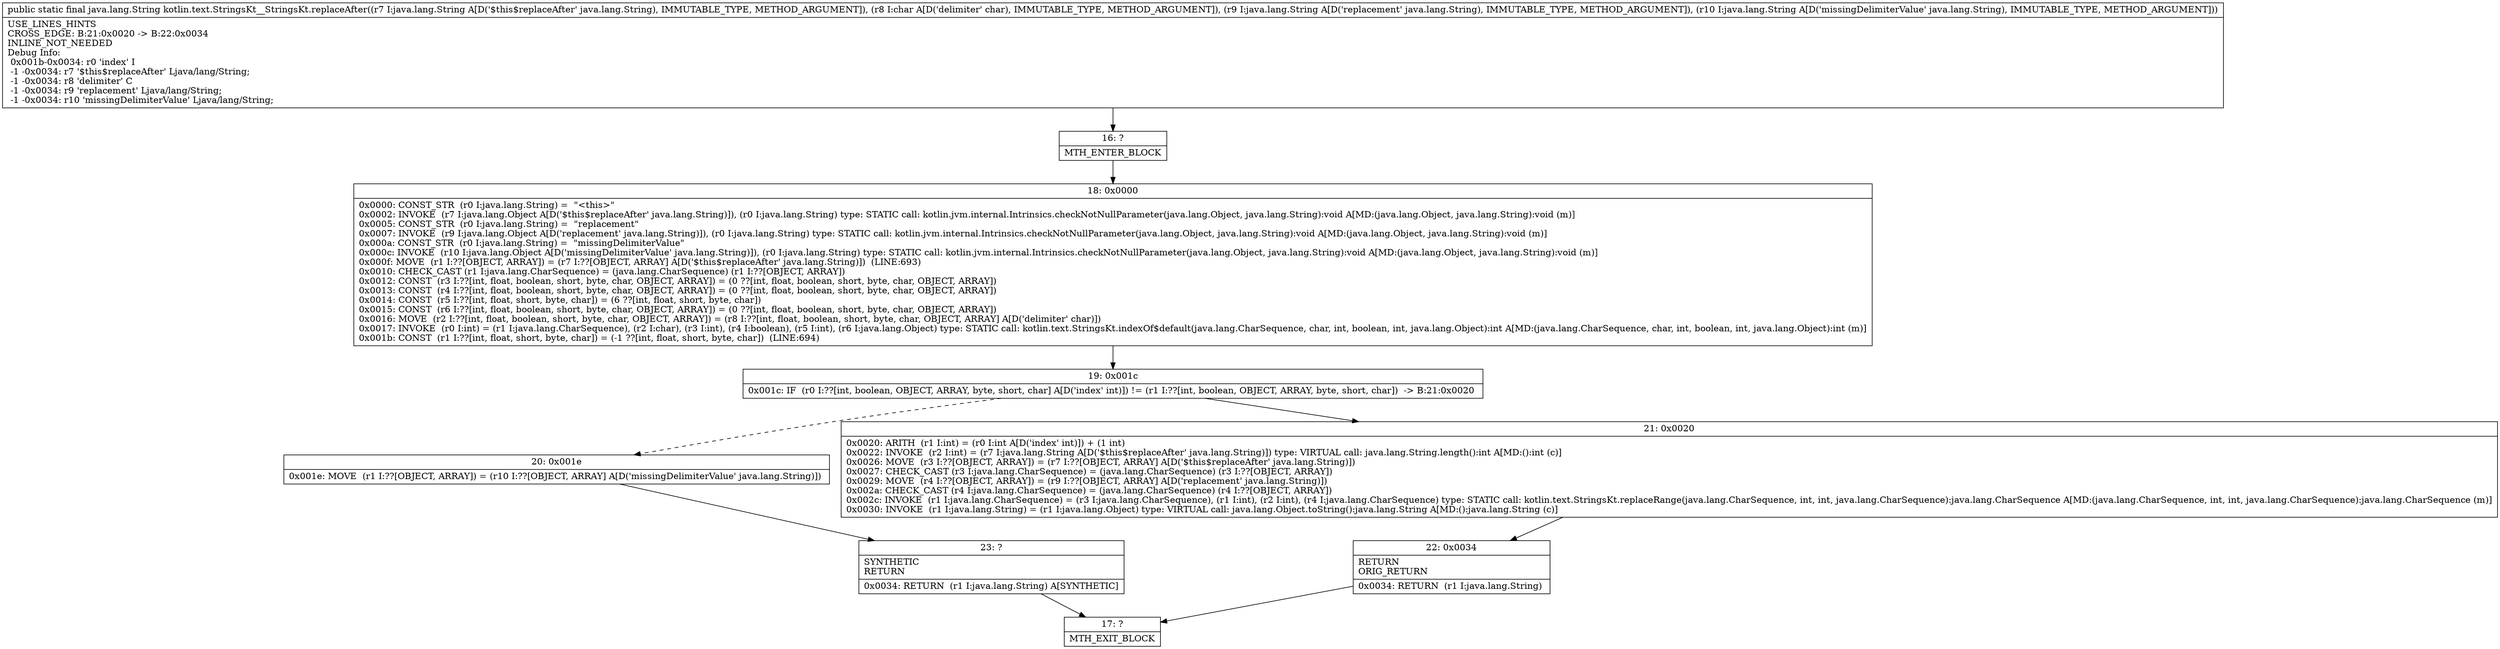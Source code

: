 digraph "CFG forkotlin.text.StringsKt__StringsKt.replaceAfter(Ljava\/lang\/String;CLjava\/lang\/String;Ljava\/lang\/String;)Ljava\/lang\/String;" {
Node_16 [shape=record,label="{16\:\ ?|MTH_ENTER_BLOCK\l}"];
Node_18 [shape=record,label="{18\:\ 0x0000|0x0000: CONST_STR  (r0 I:java.lang.String) =  \"\<this\>\" \l0x0002: INVOKE  (r7 I:java.lang.Object A[D('$this$replaceAfter' java.lang.String)]), (r0 I:java.lang.String) type: STATIC call: kotlin.jvm.internal.Intrinsics.checkNotNullParameter(java.lang.Object, java.lang.String):void A[MD:(java.lang.Object, java.lang.String):void (m)]\l0x0005: CONST_STR  (r0 I:java.lang.String) =  \"replacement\" \l0x0007: INVOKE  (r9 I:java.lang.Object A[D('replacement' java.lang.String)]), (r0 I:java.lang.String) type: STATIC call: kotlin.jvm.internal.Intrinsics.checkNotNullParameter(java.lang.Object, java.lang.String):void A[MD:(java.lang.Object, java.lang.String):void (m)]\l0x000a: CONST_STR  (r0 I:java.lang.String) =  \"missingDelimiterValue\" \l0x000c: INVOKE  (r10 I:java.lang.Object A[D('missingDelimiterValue' java.lang.String)]), (r0 I:java.lang.String) type: STATIC call: kotlin.jvm.internal.Intrinsics.checkNotNullParameter(java.lang.Object, java.lang.String):void A[MD:(java.lang.Object, java.lang.String):void (m)]\l0x000f: MOVE  (r1 I:??[OBJECT, ARRAY]) = (r7 I:??[OBJECT, ARRAY] A[D('$this$replaceAfter' java.lang.String)])  (LINE:693)\l0x0010: CHECK_CAST (r1 I:java.lang.CharSequence) = (java.lang.CharSequence) (r1 I:??[OBJECT, ARRAY]) \l0x0012: CONST  (r3 I:??[int, float, boolean, short, byte, char, OBJECT, ARRAY]) = (0 ??[int, float, boolean, short, byte, char, OBJECT, ARRAY]) \l0x0013: CONST  (r4 I:??[int, float, boolean, short, byte, char, OBJECT, ARRAY]) = (0 ??[int, float, boolean, short, byte, char, OBJECT, ARRAY]) \l0x0014: CONST  (r5 I:??[int, float, short, byte, char]) = (6 ??[int, float, short, byte, char]) \l0x0015: CONST  (r6 I:??[int, float, boolean, short, byte, char, OBJECT, ARRAY]) = (0 ??[int, float, boolean, short, byte, char, OBJECT, ARRAY]) \l0x0016: MOVE  (r2 I:??[int, float, boolean, short, byte, char, OBJECT, ARRAY]) = (r8 I:??[int, float, boolean, short, byte, char, OBJECT, ARRAY] A[D('delimiter' char)]) \l0x0017: INVOKE  (r0 I:int) = (r1 I:java.lang.CharSequence), (r2 I:char), (r3 I:int), (r4 I:boolean), (r5 I:int), (r6 I:java.lang.Object) type: STATIC call: kotlin.text.StringsKt.indexOf$default(java.lang.CharSequence, char, int, boolean, int, java.lang.Object):int A[MD:(java.lang.CharSequence, char, int, boolean, int, java.lang.Object):int (m)]\l0x001b: CONST  (r1 I:??[int, float, short, byte, char]) = (\-1 ??[int, float, short, byte, char])  (LINE:694)\l}"];
Node_19 [shape=record,label="{19\:\ 0x001c|0x001c: IF  (r0 I:??[int, boolean, OBJECT, ARRAY, byte, short, char] A[D('index' int)]) != (r1 I:??[int, boolean, OBJECT, ARRAY, byte, short, char])  \-\> B:21:0x0020 \l}"];
Node_20 [shape=record,label="{20\:\ 0x001e|0x001e: MOVE  (r1 I:??[OBJECT, ARRAY]) = (r10 I:??[OBJECT, ARRAY] A[D('missingDelimiterValue' java.lang.String)]) \l}"];
Node_23 [shape=record,label="{23\:\ ?|SYNTHETIC\lRETURN\l|0x0034: RETURN  (r1 I:java.lang.String) A[SYNTHETIC]\l}"];
Node_17 [shape=record,label="{17\:\ ?|MTH_EXIT_BLOCK\l}"];
Node_21 [shape=record,label="{21\:\ 0x0020|0x0020: ARITH  (r1 I:int) = (r0 I:int A[D('index' int)]) + (1 int) \l0x0022: INVOKE  (r2 I:int) = (r7 I:java.lang.String A[D('$this$replaceAfter' java.lang.String)]) type: VIRTUAL call: java.lang.String.length():int A[MD:():int (c)]\l0x0026: MOVE  (r3 I:??[OBJECT, ARRAY]) = (r7 I:??[OBJECT, ARRAY] A[D('$this$replaceAfter' java.lang.String)]) \l0x0027: CHECK_CAST (r3 I:java.lang.CharSequence) = (java.lang.CharSequence) (r3 I:??[OBJECT, ARRAY]) \l0x0029: MOVE  (r4 I:??[OBJECT, ARRAY]) = (r9 I:??[OBJECT, ARRAY] A[D('replacement' java.lang.String)]) \l0x002a: CHECK_CAST (r4 I:java.lang.CharSequence) = (java.lang.CharSequence) (r4 I:??[OBJECT, ARRAY]) \l0x002c: INVOKE  (r1 I:java.lang.CharSequence) = (r3 I:java.lang.CharSequence), (r1 I:int), (r2 I:int), (r4 I:java.lang.CharSequence) type: STATIC call: kotlin.text.StringsKt.replaceRange(java.lang.CharSequence, int, int, java.lang.CharSequence):java.lang.CharSequence A[MD:(java.lang.CharSequence, int, int, java.lang.CharSequence):java.lang.CharSequence (m)]\l0x0030: INVOKE  (r1 I:java.lang.String) = (r1 I:java.lang.Object) type: VIRTUAL call: java.lang.Object.toString():java.lang.String A[MD:():java.lang.String (c)]\l}"];
Node_22 [shape=record,label="{22\:\ 0x0034|RETURN\lORIG_RETURN\l|0x0034: RETURN  (r1 I:java.lang.String) \l}"];
MethodNode[shape=record,label="{public static final java.lang.String kotlin.text.StringsKt__StringsKt.replaceAfter((r7 I:java.lang.String A[D('$this$replaceAfter' java.lang.String), IMMUTABLE_TYPE, METHOD_ARGUMENT]), (r8 I:char A[D('delimiter' char), IMMUTABLE_TYPE, METHOD_ARGUMENT]), (r9 I:java.lang.String A[D('replacement' java.lang.String), IMMUTABLE_TYPE, METHOD_ARGUMENT]), (r10 I:java.lang.String A[D('missingDelimiterValue' java.lang.String), IMMUTABLE_TYPE, METHOD_ARGUMENT]))  | USE_LINES_HINTS\lCROSS_EDGE: B:21:0x0020 \-\> B:22:0x0034\lINLINE_NOT_NEEDED\lDebug Info:\l  0x001b\-0x0034: r0 'index' I\l  \-1 \-0x0034: r7 '$this$replaceAfter' Ljava\/lang\/String;\l  \-1 \-0x0034: r8 'delimiter' C\l  \-1 \-0x0034: r9 'replacement' Ljava\/lang\/String;\l  \-1 \-0x0034: r10 'missingDelimiterValue' Ljava\/lang\/String;\l}"];
MethodNode -> Node_16;Node_16 -> Node_18;
Node_18 -> Node_19;
Node_19 -> Node_20[style=dashed];
Node_19 -> Node_21;
Node_20 -> Node_23;
Node_23 -> Node_17;
Node_21 -> Node_22;
Node_22 -> Node_17;
}

